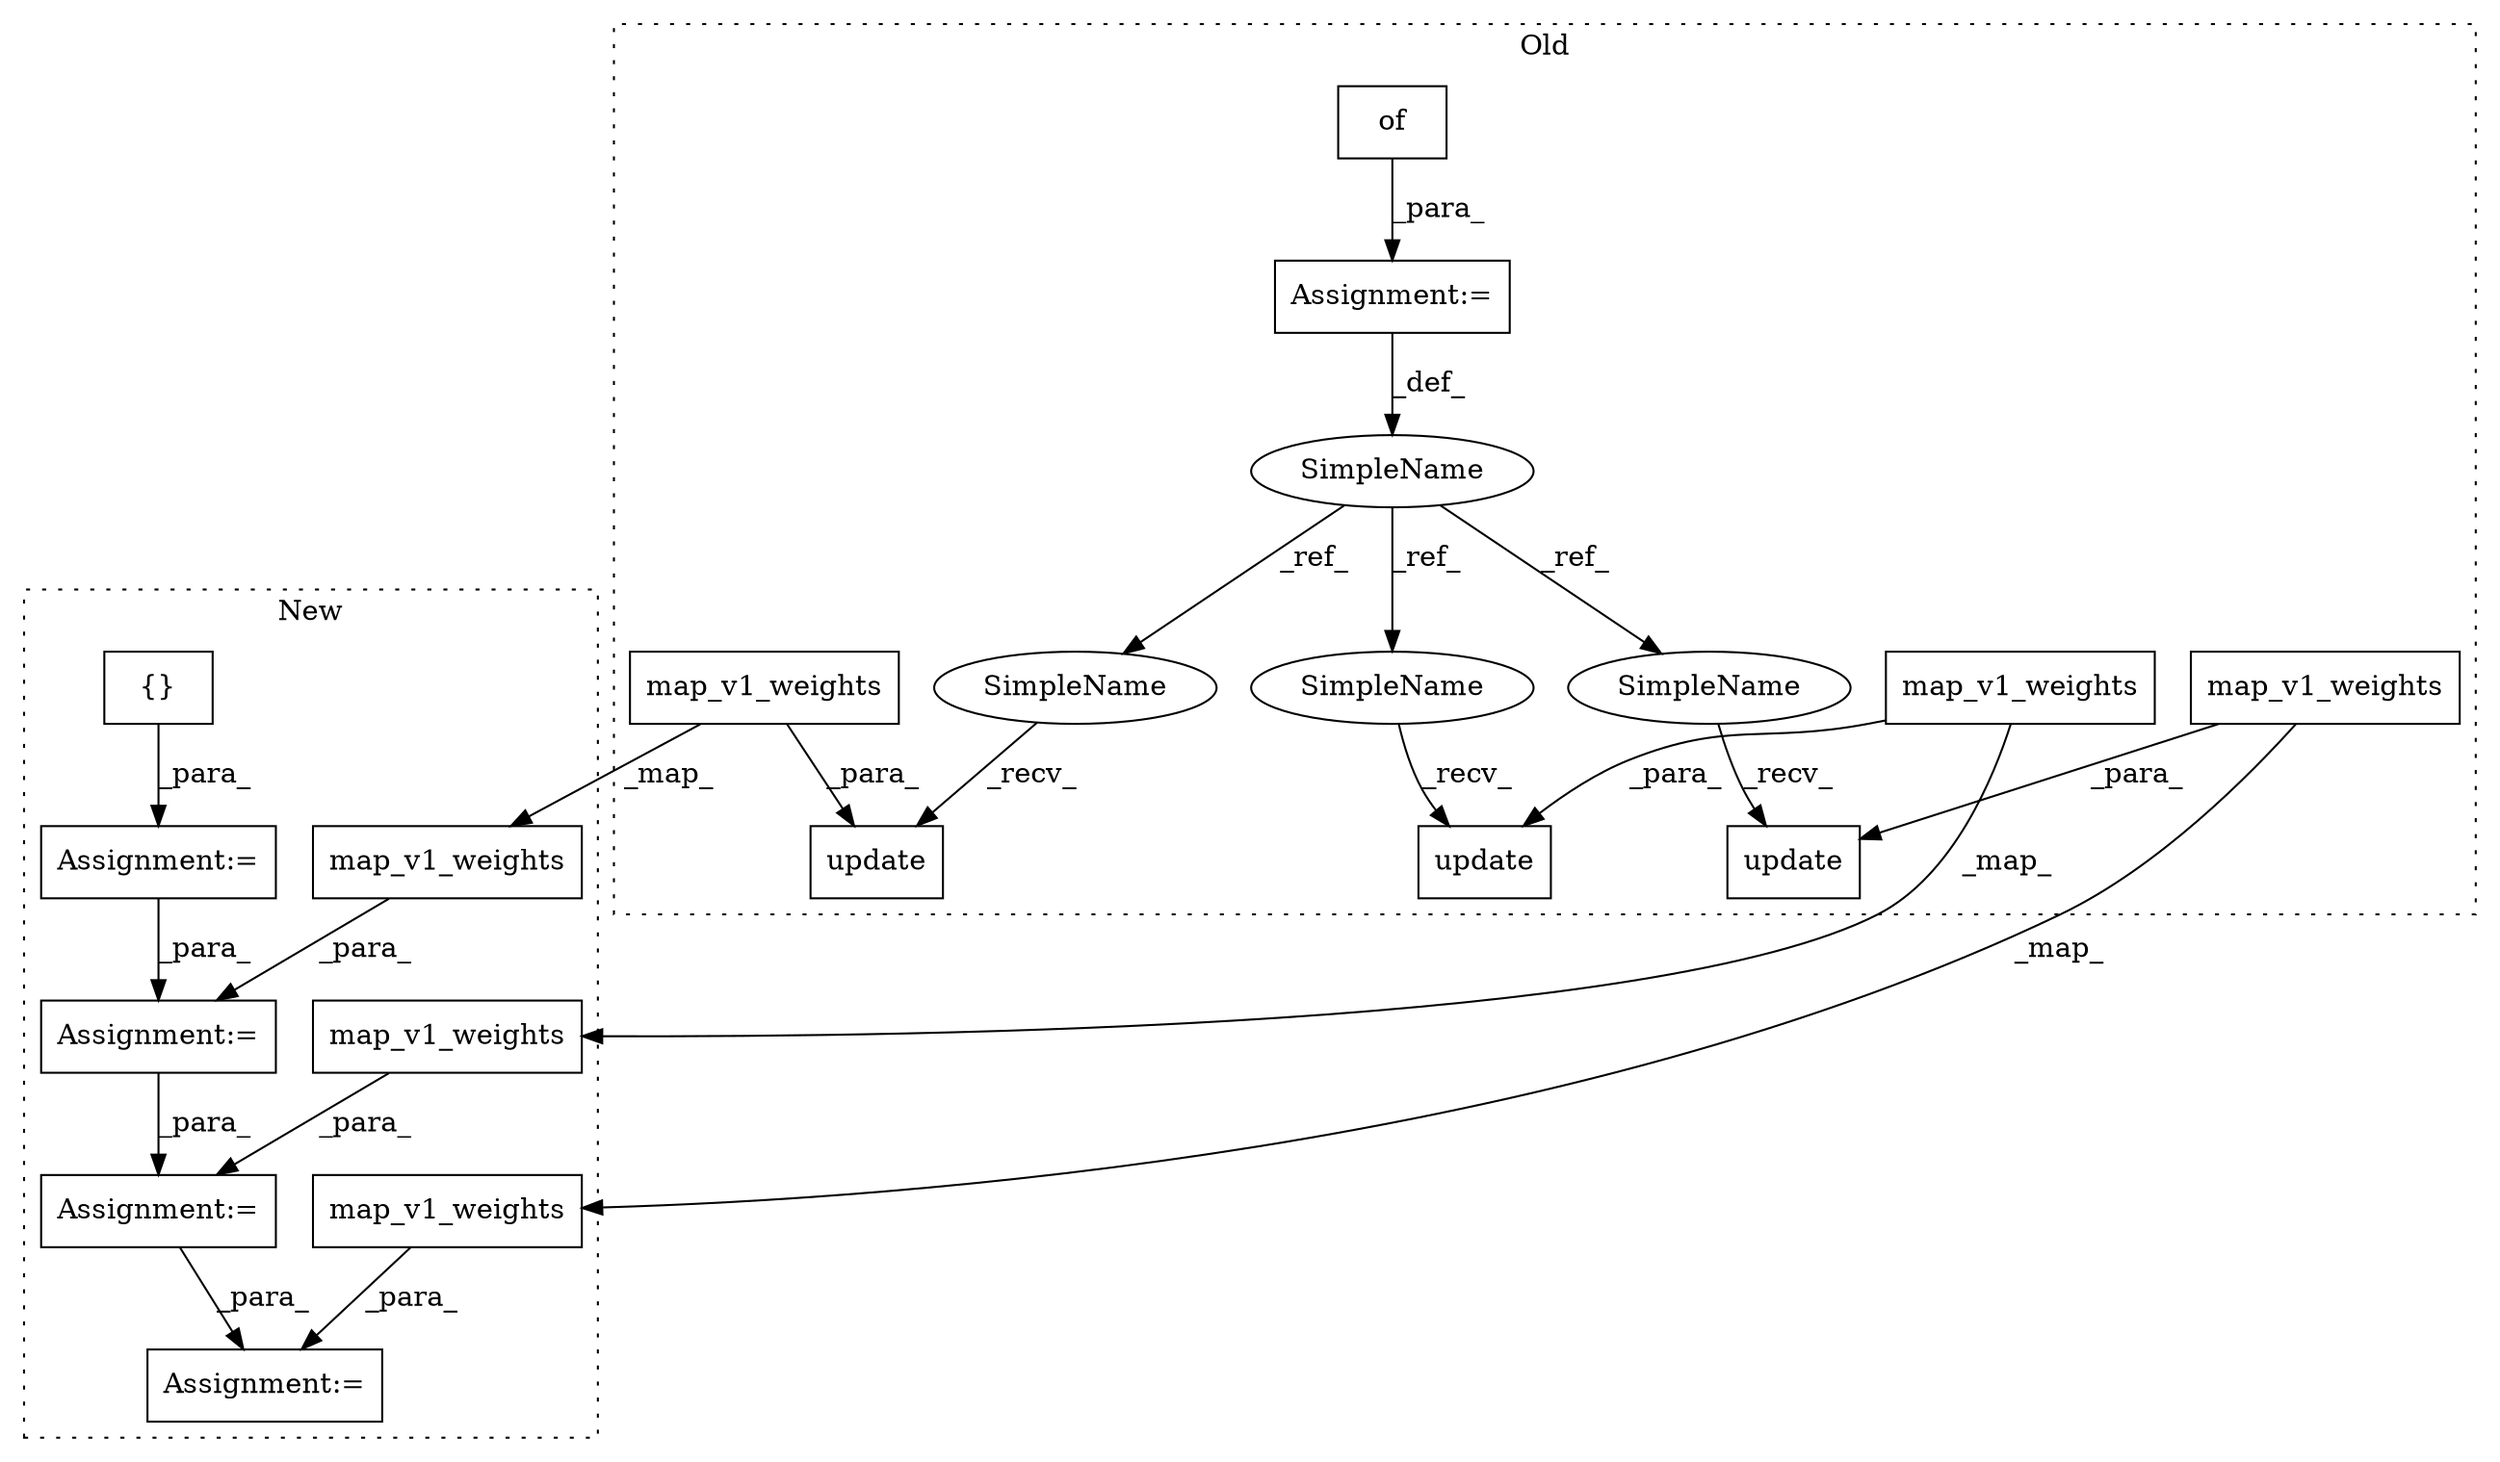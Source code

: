 digraph G {
subgraph cluster0 {
1 [label="map_v1_weights" a="32" s="4232,4279" l="15,1" shape="box"];
3 [label="update" a="32" s="4206,4280" l="7,1" shape="box"];
4 [label="SimpleName" a="42" s="3657" l="1" shape="ellipse"];
5 [label="update" a="32" s="4291,4352" l="7,1" shape="box"];
6 [label="of" a="32" s="3663" l="4" shape="box"];
9 [label="map_v1_weights" a="32" s="4317,4351" l="15,1" shape="box"];
12 [label="Assignment:=" a="7" s="3658" l="1" shape="box"];
14 [label="update" a="32" s="4052,4112" l="7,1" shape="box"];
16 [label="map_v1_weights" a="32" s="4079,4111" l="15,1" shape="box"];
18 [label="SimpleName" a="42" s="4050" l="1" shape="ellipse"];
19 [label="SimpleName" a="42" s="4204" l="1" shape="ellipse"];
20 [label="SimpleName" a="42" s="4289" l="1" shape="ellipse"];
label = "Old";
style="dotted";
}
subgraph cluster1 {
2 [label="map_v1_weights" a="32" s="4206,4253" l="15,1" shape="box"];
7 [label="Assignment:=" a="7" s="4263" l="2" shape="box"];
8 [label="{}" a="4" s="3687" l="2" shape="box"];
10 [label="map_v1_weights" a="32" s="4284,4318" l="15,1" shape="box"];
11 [label="Assignment:=" a="7" s="4185" l="2" shape="box"];
13 [label="Assignment:=" a="7" s="4109" l="2" shape="box"];
15 [label="map_v1_weights" a="32" s="4067,4099" l="15,1" shape="box"];
17 [label="Assignment:=" a="7" s="3666" l="1" shape="box"];
label = "New";
style="dotted";
}
1 -> 2 [label="_map_"];
1 -> 3 [label="_para_"];
2 -> 11 [label="_para_"];
4 -> 19 [label="_ref_"];
4 -> 18 [label="_ref_"];
4 -> 20 [label="_ref_"];
6 -> 12 [label="_para_"];
8 -> 17 [label="_para_"];
9 -> 10 [label="_map_"];
9 -> 5 [label="_para_"];
10 -> 7 [label="_para_"];
11 -> 7 [label="_para_"];
12 -> 4 [label="_def_"];
13 -> 11 [label="_para_"];
15 -> 13 [label="_para_"];
16 -> 15 [label="_map_"];
16 -> 14 [label="_para_"];
17 -> 13 [label="_para_"];
18 -> 14 [label="_recv_"];
19 -> 3 [label="_recv_"];
20 -> 5 [label="_recv_"];
}